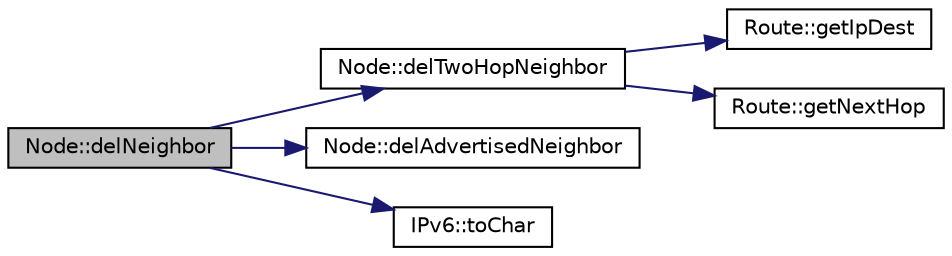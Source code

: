 digraph "Node::delNeighbor"
{
  edge [fontname="Helvetica",fontsize="10",labelfontname="Helvetica",labelfontsize="10"];
  node [fontname="Helvetica",fontsize="10",shape=record];
  rankdir="LR";
  Node1 [label="Node::delNeighbor",height=0.2,width=0.4,color="black", fillcolor="grey75", style="filled" fontcolor="black"];
  Node1 -> Node2 [color="midnightblue",fontsize="10",style="solid",fontname="Helvetica"];
  Node2 [label="Node::delTwoHopNeighbor",height=0.2,width=0.4,color="black", fillcolor="white", style="filled",URL="$class_node.html#ab1e3dc37e9209772320f8c6170fc4901",tooltip="Delete a neighbor+1 from the mTwoHopNeighborTable and also delete from the Two Hop neighbor IP and gu..."];
  Node2 -> Node3 [color="midnightblue",fontsize="10",style="solid",fontname="Helvetica"];
  Node3 [label="Route::getIpDest",height=0.2,width=0.4,color="black", fillcolor="white", style="filled",URL="$class_route.html#aa0035cede27822c197601bdfa7882e69"];
  Node2 -> Node4 [color="midnightblue",fontsize="10",style="solid",fontname="Helvetica"];
  Node4 [label="Route::getNextHop",height=0.2,width=0.4,color="black", fillcolor="white", style="filled",URL="$class_route.html#a4a0770b65b97df312e393da10320d607"];
  Node1 -> Node5 [color="midnightblue",fontsize="10",style="solid",fontname="Helvetica"];
  Node5 [label="Node::delAdvertisedNeighbor",height=0.2,width=0.4,color="black", fillcolor="white", style="filled",URL="$class_node.html#ad719fef8d6315c1e4273f051ca2bf540",tooltip="Delete from the advertisedlist a neighbor which erase me from his mpr. "];
  Node1 -> Node6 [color="midnightblue",fontsize="10",style="solid",fontname="Helvetica"];
  Node6 [label="IPv6::toChar",height=0.2,width=0.4,color="black", fillcolor="white", style="filled",URL="$class_i_pv6.html#af0a0c1d062556f40f7d41b68cda32442"];
}
